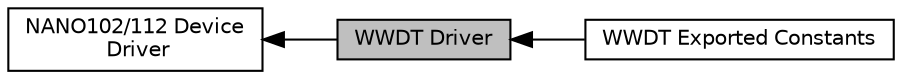 digraph "WWDT Driver"
{
  edge [fontname="Helvetica",fontsize="10",labelfontname="Helvetica",labelfontsize="10"];
  node [fontname="Helvetica",fontsize="10",shape=box];
  rankdir=LR;
  Node2 [label="NANO102/112 Device\l Driver",height=0.2,width=0.4,color="black", fillcolor="white", style="filled",URL="$d8/dcc/group___n_a_n_o1_x2___device___driver.html",tooltip=" "];
  Node1 [label="WWDT Driver",height=0.2,width=0.4,color="black", fillcolor="grey75", style="filled", fontcolor="black",tooltip=" "];
  Node3 [label="WWDT Exported Constants",height=0.2,width=0.4,color="black", fillcolor="white", style="filled",URL="$db/dde/group___n_a_n_o1_x2___w_w_d_t___e_x_p_o_r_t_e_d___c_o_n_s_t_a_n_t_s.html",tooltip=" "];
  Node2->Node1 [shape=plaintext, dir="back", style="solid"];
  Node1->Node3 [shape=plaintext, dir="back", style="solid"];
}
